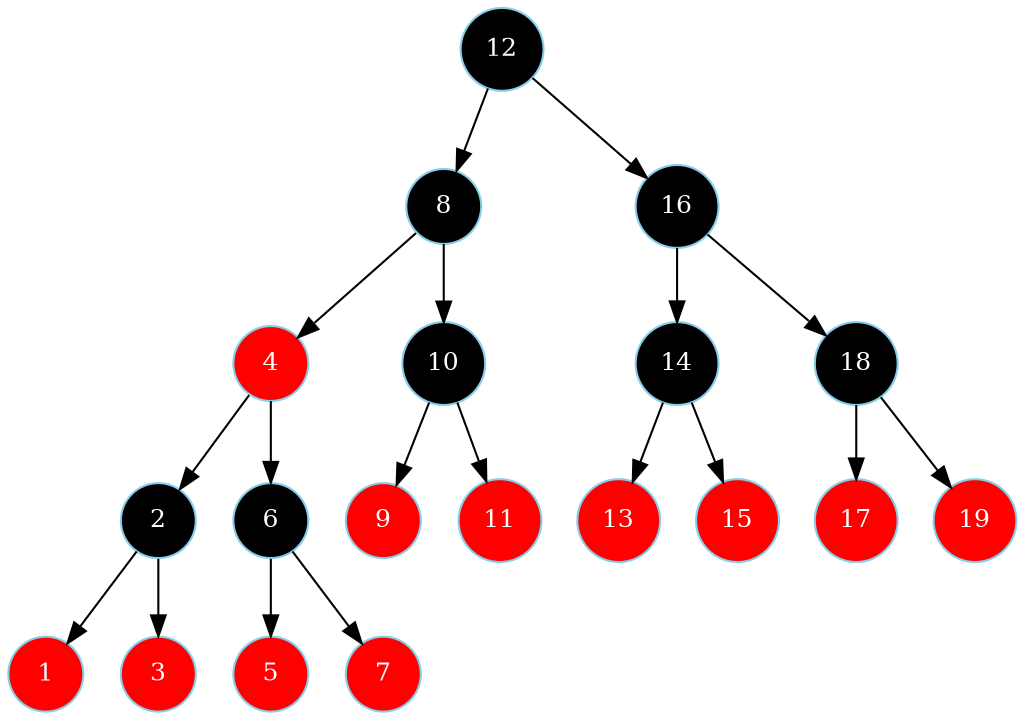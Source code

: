 digraph rbtree {
    node[shape=circle, fontsize=12, fontcolor=white, style=filled, color=skyblue];
    edge[shape=solid, color=black];
    12[fillcolor=black];
    8[fillcolor=black];
    12 -> 8 ;
    16[fillcolor=black];
    12 -> 16 ;
    8[fillcolor=black];
    4[fillcolor=red];
    8 -> 4 ;
    10[fillcolor=black];
    8 -> 10 ;
    4[fillcolor=red];
    2[fillcolor=black];
    4 -> 2 ;
    6[fillcolor=black];
    4 -> 6 ;
    2[fillcolor=black];
    1[fillcolor=red];
    2 -> 1 ;
    3[fillcolor=red];
    2 -> 3 ;
    1[fillcolor=red];
    3[fillcolor=red];
    6[fillcolor=black];
    5[fillcolor=red];
    6 -> 5 ;
    7[fillcolor=red];
    6 -> 7 ;
    5[fillcolor=red];
    7[fillcolor=red];
    10[fillcolor=black];
    9[fillcolor=red];
    10 -> 9 ;
    11[fillcolor=red];
    10 -> 11 ;
    9[fillcolor=red];
    11[fillcolor=red];
    16[fillcolor=black];
    14[fillcolor=black];
    16 -> 14 ;
    18[fillcolor=black];
    16 -> 18 ;
    14[fillcolor=black];
    13[fillcolor=red];
    14 -> 13 ;
    15[fillcolor=red];
    14 -> 15 ;
    13[fillcolor=red];
    15[fillcolor=red];
    18[fillcolor=black];
    17[fillcolor=red];
    18 -> 17 ;
    19[fillcolor=red];
    18 -> 19 ;
    17[fillcolor=red];
    19[fillcolor=red];
}

